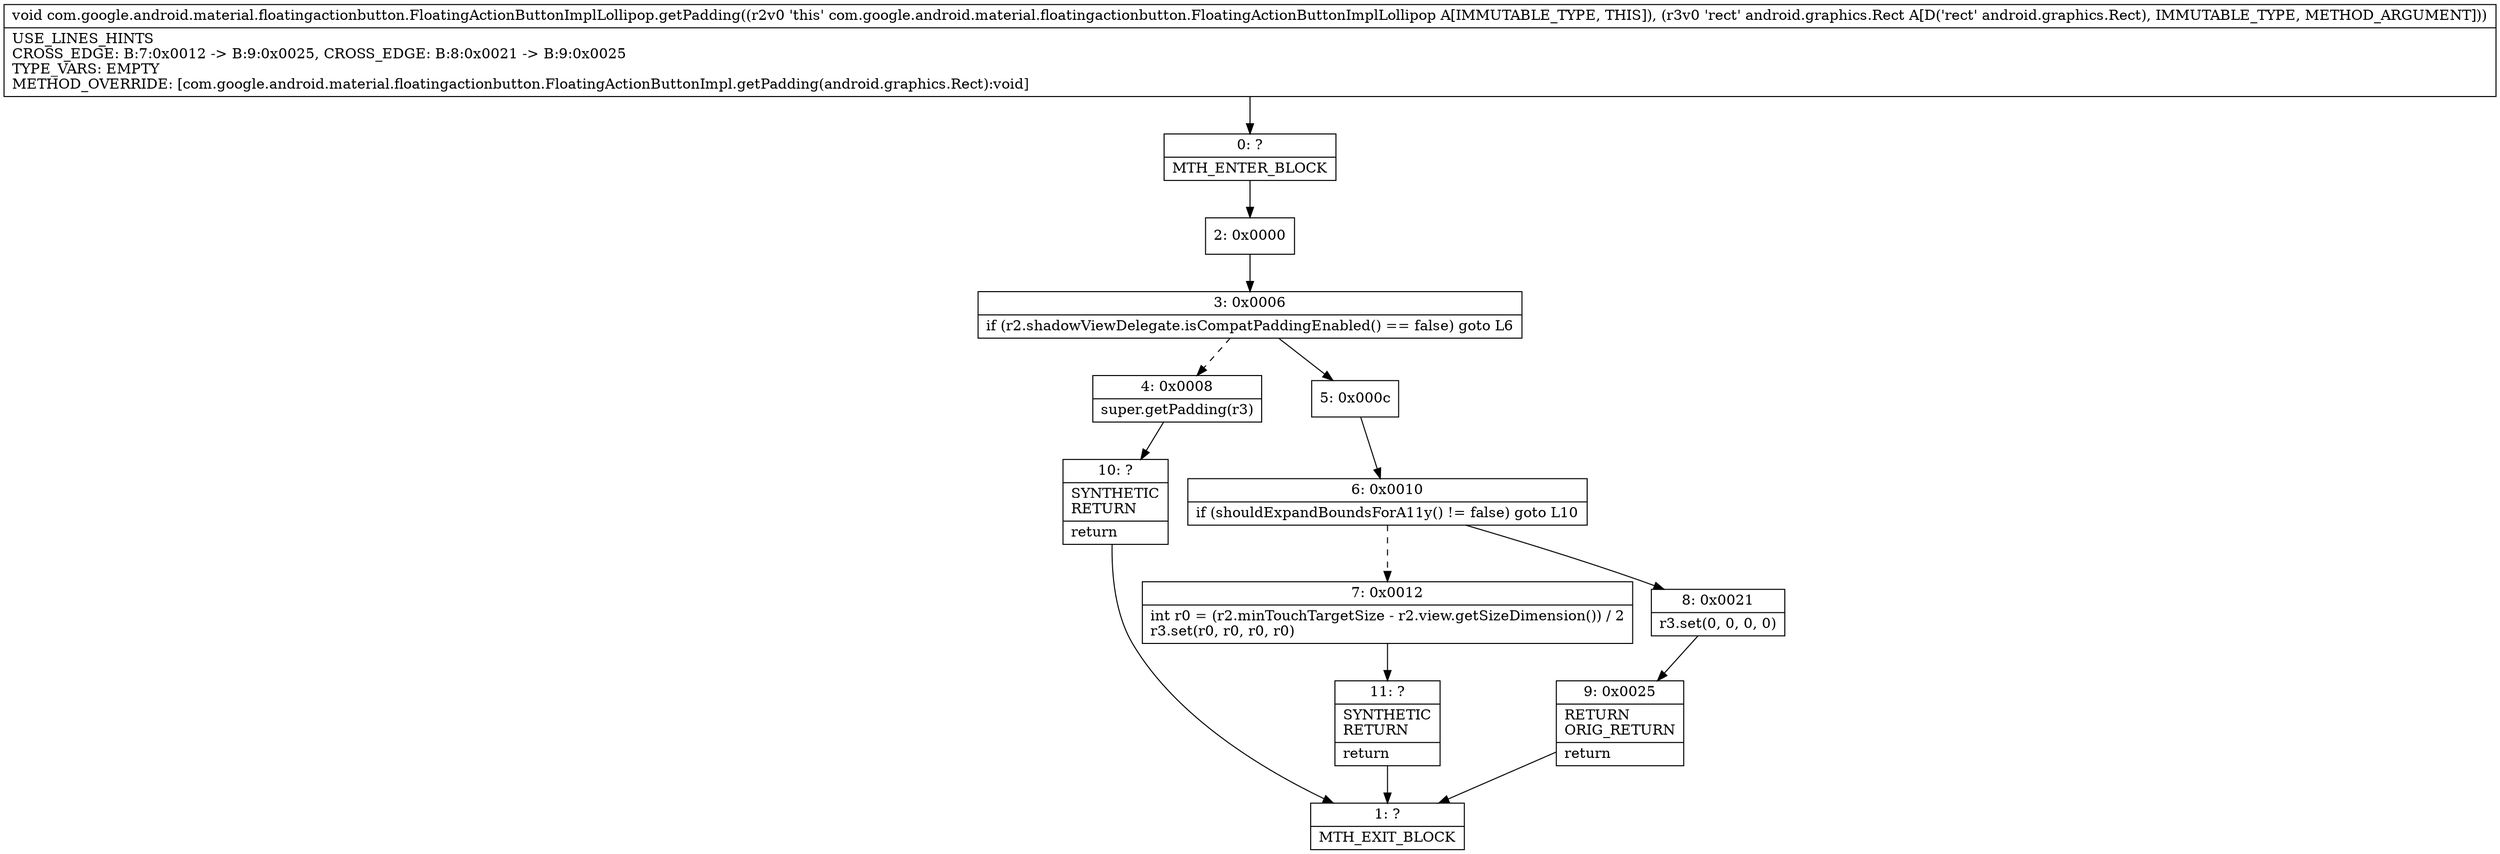 digraph "CFG forcom.google.android.material.floatingactionbutton.FloatingActionButtonImplLollipop.getPadding(Landroid\/graphics\/Rect;)V" {
Node_0 [shape=record,label="{0\:\ ?|MTH_ENTER_BLOCK\l}"];
Node_2 [shape=record,label="{2\:\ 0x0000}"];
Node_3 [shape=record,label="{3\:\ 0x0006|if (r2.shadowViewDelegate.isCompatPaddingEnabled() == false) goto L6\l}"];
Node_4 [shape=record,label="{4\:\ 0x0008|super.getPadding(r3)\l}"];
Node_10 [shape=record,label="{10\:\ ?|SYNTHETIC\lRETURN\l|return\l}"];
Node_1 [shape=record,label="{1\:\ ?|MTH_EXIT_BLOCK\l}"];
Node_5 [shape=record,label="{5\:\ 0x000c}"];
Node_6 [shape=record,label="{6\:\ 0x0010|if (shouldExpandBoundsForA11y() != false) goto L10\l}"];
Node_7 [shape=record,label="{7\:\ 0x0012|int r0 = (r2.minTouchTargetSize \- r2.view.getSizeDimension()) \/ 2\lr3.set(r0, r0, r0, r0)\l}"];
Node_11 [shape=record,label="{11\:\ ?|SYNTHETIC\lRETURN\l|return\l}"];
Node_8 [shape=record,label="{8\:\ 0x0021|r3.set(0, 0, 0, 0)\l}"];
Node_9 [shape=record,label="{9\:\ 0x0025|RETURN\lORIG_RETURN\l|return\l}"];
MethodNode[shape=record,label="{void com.google.android.material.floatingactionbutton.FloatingActionButtonImplLollipop.getPadding((r2v0 'this' com.google.android.material.floatingactionbutton.FloatingActionButtonImplLollipop A[IMMUTABLE_TYPE, THIS]), (r3v0 'rect' android.graphics.Rect A[D('rect' android.graphics.Rect), IMMUTABLE_TYPE, METHOD_ARGUMENT]))  | USE_LINES_HINTS\lCROSS_EDGE: B:7:0x0012 \-\> B:9:0x0025, CROSS_EDGE: B:8:0x0021 \-\> B:9:0x0025\lTYPE_VARS: EMPTY\lMETHOD_OVERRIDE: [com.google.android.material.floatingactionbutton.FloatingActionButtonImpl.getPadding(android.graphics.Rect):void]\l}"];
MethodNode -> Node_0;Node_0 -> Node_2;
Node_2 -> Node_3;
Node_3 -> Node_4[style=dashed];
Node_3 -> Node_5;
Node_4 -> Node_10;
Node_10 -> Node_1;
Node_5 -> Node_6;
Node_6 -> Node_7[style=dashed];
Node_6 -> Node_8;
Node_7 -> Node_11;
Node_11 -> Node_1;
Node_8 -> Node_9;
Node_9 -> Node_1;
}

